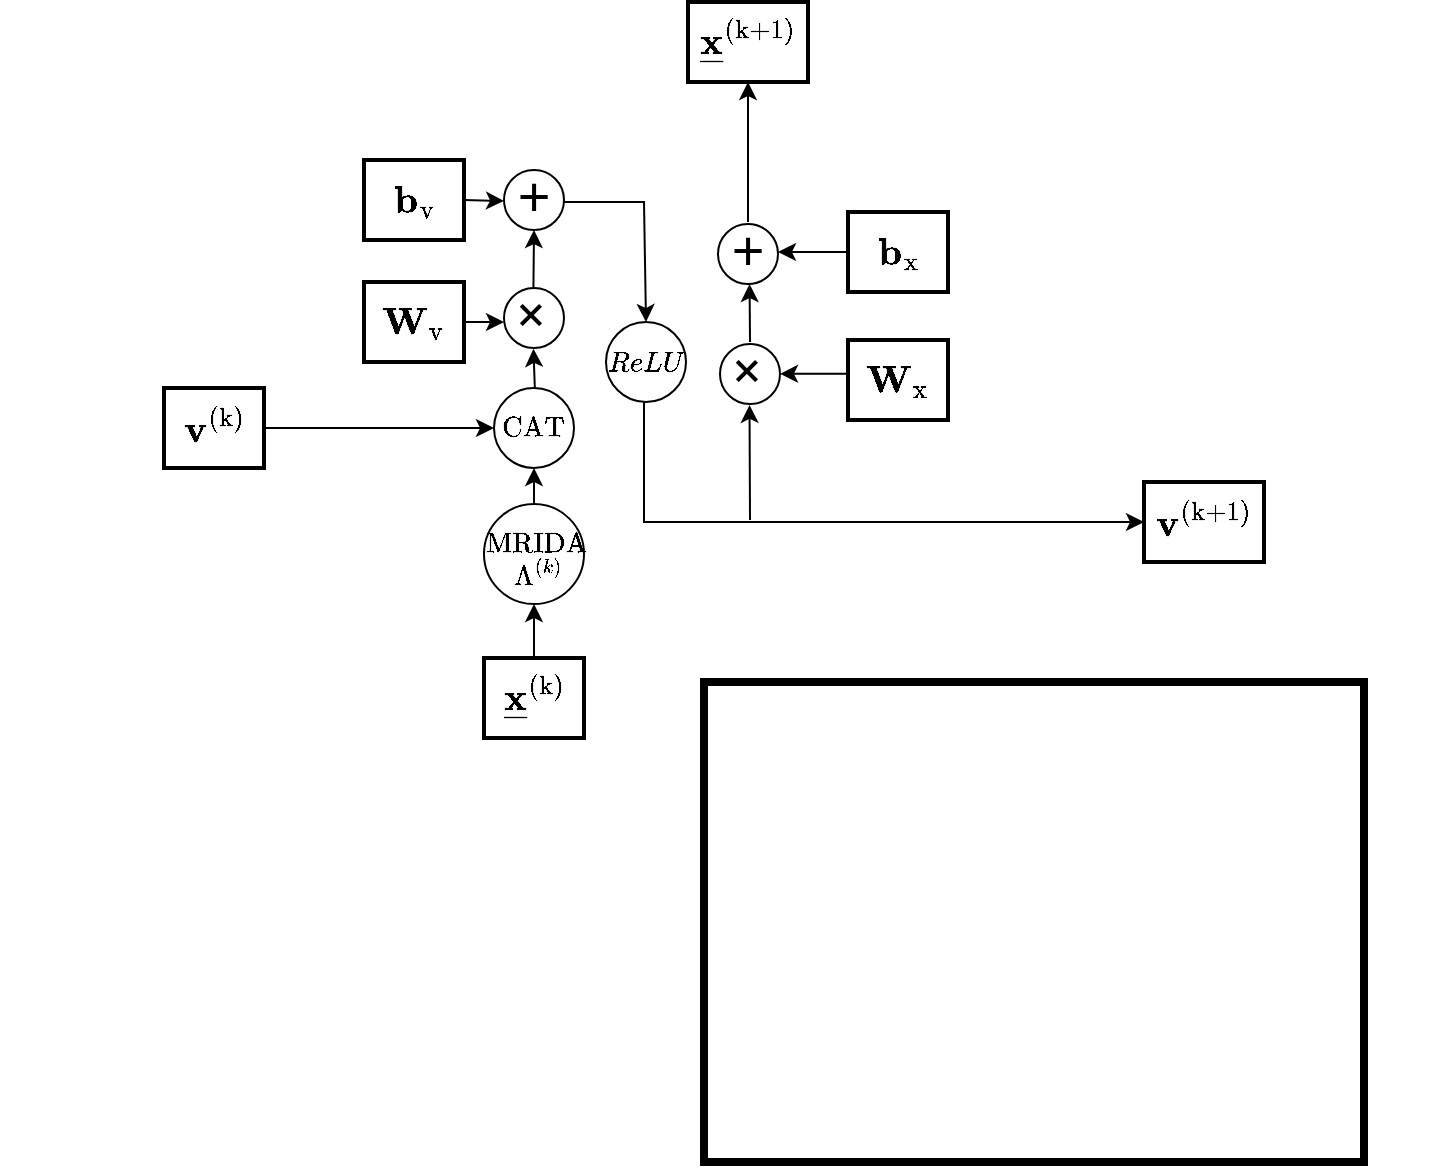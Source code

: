 <mxfile version="26.0.16">
  <diagram name="Page-1" id="LILOfGXhODGndpCMy18m">
    <mxGraphModel dx="171" dy="118" grid="1" gridSize="10" guides="1" tooltips="1" connect="1" arrows="1" fold="1" page="1" pageScale="1" pageWidth="850" pageHeight="1100" math="1" shadow="0">
      <root>
        <mxCell id="0" />
        <mxCell id="1" parent="0" />
        <mxCell id="wWsefobUhynSy_OAa6-d-1" value="" style="rounded=0;whiteSpace=wrap;html=1;fillColor=none;strokeWidth=4;movable=1;resizable=1;rotatable=1;deletable=1;editable=1;locked=0;connectable=1;" parent="1" vertex="1">
          <mxGeometry x="330" y="460" width="330" height="240" as="geometry" />
        </mxCell>
        <mxCell id="wWsefobUhynSy_OAa6-d-2" value="&lt;font style=&quot;font-size: 16px;&quot;&gt;$$\mathbf{W}_\mathrm{v}$$&lt;/font&gt;" style="rounded=0;whiteSpace=wrap;html=1;strokeWidth=2;" parent="1" vertex="1">
          <mxGeometry x="160" y="260" width="50" height="40" as="geometry" />
        </mxCell>
        <mxCell id="TFhZrps5ij43pGCwZ_8e-2" value="&lt;font style=&quot;font-size: 16px;&quot;&gt;$$\mathbf{b}_\mathrm{v}$$&lt;/font&gt;" style="rounded=0;whiteSpace=wrap;html=1;strokeWidth=2;" vertex="1" parent="1">
          <mxGeometry x="160" y="199" width="50" height="40" as="geometry" />
        </mxCell>
        <mxCell id="TFhZrps5ij43pGCwZ_8e-3" value="&lt;font style=&quot;font-size: 16px;&quot;&gt;$$\underline{\mathbf{x}}^{(\mathrm{k})}$$&lt;/font&gt;" style="rounded=0;whiteSpace=wrap;html=1;strokeWidth=2;" vertex="1" parent="1">
          <mxGeometry x="220" y="448" width="50" height="40" as="geometry" />
        </mxCell>
        <mxCell id="TFhZrps5ij43pGCwZ_8e-4" value="&lt;font style=&quot;font-size: 16px;&quot;&gt;$$\underline{\mathbf{x}}^{(\mathrm{k+1})}$$&lt;/font&gt;" style="rounded=0;whiteSpace=wrap;html=1;strokeWidth=2;" vertex="1" parent="1">
          <mxGeometry x="322" y="120" width="60" height="40" as="geometry" />
        </mxCell>
        <mxCell id="TFhZrps5ij43pGCwZ_8e-32" value="" style="edgeStyle=orthogonalEdgeStyle;rounded=0;orthogonalLoop=1;jettySize=auto;html=1;entryX=0;entryY=0.5;entryDx=0;entryDy=0;" edge="1" parent="1" source="TFhZrps5ij43pGCwZ_8e-5" target="TFhZrps5ij43pGCwZ_8e-24">
          <mxGeometry relative="1" as="geometry" />
        </mxCell>
        <mxCell id="TFhZrps5ij43pGCwZ_8e-5" value="&lt;font style=&quot;font-size: 16px;&quot;&gt;$$\mathbf{v}^{(\mathrm{k})}$$&lt;/font&gt;" style="rounded=0;whiteSpace=wrap;html=1;strokeWidth=2;" vertex="1" parent="1">
          <mxGeometry x="60" y="313" width="50" height="40" as="geometry" />
        </mxCell>
        <mxCell id="TFhZrps5ij43pGCwZ_8e-6" value="&lt;font style=&quot;font-size: 16px;&quot;&gt;$$\mathbf{v}^{(\mathrm{k+1})}$$&lt;/font&gt;" style="rounded=0;whiteSpace=wrap;html=1;strokeWidth=2;" vertex="1" parent="1">
          <mxGeometry x="550" y="360" width="60" height="40" as="geometry" />
        </mxCell>
        <mxCell id="TFhZrps5ij43pGCwZ_8e-7" value="&lt;font style=&quot;font-size: 16px;&quot;&gt;$$\mathbf{b}_\mathrm{x}$$&lt;/font&gt;" style="rounded=0;whiteSpace=wrap;html=1;strokeWidth=2;" vertex="1" parent="1">
          <mxGeometry x="402" y="225" width="50" height="40" as="geometry" />
        </mxCell>
        <mxCell id="TFhZrps5ij43pGCwZ_8e-8" value="&lt;font style=&quot;font-size: 16px;&quot;&gt;$$\mathbf{W}_\mathrm{x}$$&lt;/font&gt;" style="rounded=0;whiteSpace=wrap;html=1;strokeWidth=2;" vertex="1" parent="1">
          <mxGeometry x="402" y="289" width="50" height="40" as="geometry" />
        </mxCell>
        <mxCell id="TFhZrps5ij43pGCwZ_8e-14" value="" style="group" vertex="1" connectable="0" parent="1">
          <mxGeometry x="215" y="202" width="60" height="32" as="geometry" />
        </mxCell>
        <mxCell id="TFhZrps5ij43pGCwZ_8e-10" value="" style="ellipse;whiteSpace=wrap;html=1;aspect=fixed;" vertex="1" parent="TFhZrps5ij43pGCwZ_8e-14">
          <mxGeometry x="15" y="2" width="30" height="30" as="geometry" />
        </mxCell>
        <mxCell id="TFhZrps5ij43pGCwZ_8e-13" value="&lt;font style=&quot;font-size: 28px;&quot;&gt;+&lt;/font&gt;" style="text;html=1;align=center;verticalAlign=middle;whiteSpace=wrap;rounded=0;" vertex="1" parent="TFhZrps5ij43pGCwZ_8e-14">
          <mxGeometry width="60" height="30" as="geometry" />
        </mxCell>
        <mxCell id="TFhZrps5ij43pGCwZ_8e-42" value="" style="endArrow=classic;html=1;rounded=0;exitX=1;exitY=0.5;exitDx=0;exitDy=0;" edge="1" parent="TFhZrps5ij43pGCwZ_8e-14" source="TFhZrps5ij43pGCwZ_8e-2">
          <mxGeometry width="50" height="50" relative="1" as="geometry">
            <mxPoint x="-10.23" y="16.5" as="sourcePoint" />
            <mxPoint x="15" y="17.5" as="targetPoint" />
          </mxGeometry>
        </mxCell>
        <mxCell id="TFhZrps5ij43pGCwZ_8e-15" value="" style="group;rotation=-45;" vertex="1" connectable="0" parent="1">
          <mxGeometry x="214" y="261" width="60" height="32" as="geometry" />
        </mxCell>
        <mxCell id="TFhZrps5ij43pGCwZ_8e-16" value="" style="ellipse;whiteSpace=wrap;html=1;aspect=fixed;rotation=-45;" vertex="1" parent="TFhZrps5ij43pGCwZ_8e-15">
          <mxGeometry x="16" y="2" width="30" height="30" as="geometry" />
        </mxCell>
        <mxCell id="TFhZrps5ij43pGCwZ_8e-17" value="&lt;font style=&quot;font-size: 28px;&quot;&gt;+&lt;/font&gt;" style="text;html=1;align=center;verticalAlign=middle;whiteSpace=wrap;rounded=0;rotation=-45;" vertex="1" parent="TFhZrps5ij43pGCwZ_8e-15">
          <mxGeometry x="-1" width="60" height="30" as="geometry" />
        </mxCell>
        <mxCell id="TFhZrps5ij43pGCwZ_8e-41" value="" style="endArrow=classic;html=1;rounded=0;entryX=0.5;entryY=1;entryDx=0;entryDy=0;exitX=0.5;exitY=0;exitDx=0;exitDy=0;" edge="1" parent="TFhZrps5ij43pGCwZ_8e-15" target="TFhZrps5ij43pGCwZ_8e-10">
          <mxGeometry width="50" height="50" relative="1" as="geometry">
            <mxPoint x="30.71" y="2" as="sourcePoint" />
            <mxPoint x="31.29" y="-18" as="targetPoint" />
          </mxGeometry>
        </mxCell>
        <mxCell id="TFhZrps5ij43pGCwZ_8e-18" value="" style="group" vertex="1" connectable="0" parent="1">
          <mxGeometry x="350" y="220" width="60" height="32" as="geometry" />
        </mxCell>
        <mxCell id="TFhZrps5ij43pGCwZ_8e-19" value="" style="ellipse;whiteSpace=wrap;html=1;aspect=fixed;" vertex="1" parent="TFhZrps5ij43pGCwZ_8e-18">
          <mxGeometry x="-13" y="11" width="30" height="30" as="geometry" />
        </mxCell>
        <mxCell id="TFhZrps5ij43pGCwZ_8e-20" value="&lt;font style=&quot;font-size: 28px;&quot;&gt;+&lt;/font&gt;" style="text;html=1;align=center;verticalAlign=middle;whiteSpace=wrap;rounded=0;movable=0;resizable=0;rotatable=0;deletable=0;editable=0;locked=1;connectable=0;" vertex="1" parent="TFhZrps5ij43pGCwZ_8e-18">
          <mxGeometry x="-28" y="9" width="60" height="30" as="geometry" />
        </mxCell>
        <mxCell id="TFhZrps5ij43pGCwZ_8e-21" value="" style="group;rotation=-45;" vertex="1" connectable="0" parent="1">
          <mxGeometry x="350" y="280" width="60" height="32" as="geometry" />
        </mxCell>
        <mxCell id="TFhZrps5ij43pGCwZ_8e-22" value="" style="ellipse;whiteSpace=wrap;html=1;aspect=fixed;rotation=-45;" vertex="1" parent="TFhZrps5ij43pGCwZ_8e-21">
          <mxGeometry x="-12" y="11" width="30" height="30" as="geometry" />
        </mxCell>
        <mxCell id="TFhZrps5ij43pGCwZ_8e-23" value="&lt;font style=&quot;font-size: 28px;&quot;&gt;+&lt;/font&gt;" style="text;html=1;align=center;verticalAlign=middle;whiteSpace=wrap;rounded=0;rotation=-45;" vertex="1" parent="TFhZrps5ij43pGCwZ_8e-21">
          <mxGeometry x="-29" y="9" width="60" height="30" as="geometry" />
        </mxCell>
        <mxCell id="TFhZrps5ij43pGCwZ_8e-54" value="" style="endArrow=classic;html=1;rounded=0;exitX=0;exitY=0.5;exitDx=0;exitDy=0;" edge="1" parent="TFhZrps5ij43pGCwZ_8e-21">
          <mxGeometry width="50" height="50" relative="1" as="geometry">
            <mxPoint x="53" y="25.89" as="sourcePoint" />
            <mxPoint x="18" y="25.89" as="targetPoint" />
          </mxGeometry>
        </mxCell>
        <mxCell id="TFhZrps5ij43pGCwZ_8e-24" value="$$\mathrm{CAT}$$" style="ellipse;whiteSpace=wrap;html=1;aspect=fixed;" vertex="1" parent="1">
          <mxGeometry x="225" y="313" width="40" height="40" as="geometry" />
        </mxCell>
        <mxCell id="TFhZrps5ij43pGCwZ_8e-47" value="" style="edgeStyle=orthogonalEdgeStyle;rounded=0;orthogonalLoop=1;jettySize=auto;html=1;exitX=0.5;exitY=1;exitDx=0;exitDy=0;entryX=0;entryY=0.5;entryDx=0;entryDy=0;" edge="1" parent="1" source="TFhZrps5ij43pGCwZ_8e-29" target="TFhZrps5ij43pGCwZ_8e-6">
          <mxGeometry relative="1" as="geometry">
            <mxPoint x="490" y="390" as="targetPoint" />
            <Array as="points">
              <mxPoint x="300" y="320" />
              <mxPoint x="300" y="380" />
            </Array>
          </mxGeometry>
        </mxCell>
        <mxCell id="TFhZrps5ij43pGCwZ_8e-29" value="$$ReLU$$" style="ellipse;whiteSpace=wrap;html=1;aspect=fixed;" vertex="1" parent="1">
          <mxGeometry x="281" y="280" width="40" height="40" as="geometry" />
        </mxCell>
        <mxCell id="TFhZrps5ij43pGCwZ_8e-30" value="" style="group;movable=1;resizable=1;rotatable=1;deletable=1;editable=1;locked=0;connectable=1;" vertex="1" connectable="0" parent="1">
          <mxGeometry x="214" y="369" width="63" height="52" as="geometry" />
        </mxCell>
        <mxCell id="TFhZrps5ij43pGCwZ_8e-26" value="" style="ellipse;whiteSpace=wrap;html=1;aspect=fixed;" vertex="1" parent="TFhZrps5ij43pGCwZ_8e-30">
          <mxGeometry x="6" y="2" width="50" height="50" as="geometry" />
        </mxCell>
        <mxCell id="TFhZrps5ij43pGCwZ_8e-27" value="$$\mathrm{MRIDA}$$" style="text;html=1;align=center;verticalAlign=middle;whiteSpace=wrap;rounded=0;movable=1;resizable=1;rotatable=1;deletable=1;editable=1;locked=0;connectable=1;" vertex="1" parent="TFhZrps5ij43pGCwZ_8e-30">
          <mxGeometry x="2" y="7" width="60" height="30" as="geometry" />
        </mxCell>
        <mxCell id="TFhZrps5ij43pGCwZ_8e-28" value="$$\Lambda^{(k)}$$" style="text;html=1;align=center;verticalAlign=middle;whiteSpace=wrap;rounded=0;movable=1;resizable=1;rotatable=1;deletable=1;editable=1;locked=0;connectable=1;" vertex="1" parent="TFhZrps5ij43pGCwZ_8e-30">
          <mxGeometry x="3" y="22" width="60" height="30" as="geometry" />
        </mxCell>
        <mxCell id="TFhZrps5ij43pGCwZ_8e-35" value="" style="endArrow=classic;html=1;rounded=0;exitX=0.5;exitY=0;exitDx=0;exitDy=0;entryX=0.5;entryY=1;entryDx=0;entryDy=0;" edge="1" parent="1" source="TFhZrps5ij43pGCwZ_8e-3" target="TFhZrps5ij43pGCwZ_8e-26">
          <mxGeometry width="50" height="50" relative="1" as="geometry">
            <mxPoint x="160" y="520" as="sourcePoint" />
            <mxPoint x="246" y="420" as="targetPoint" />
          </mxGeometry>
        </mxCell>
        <mxCell id="TFhZrps5ij43pGCwZ_8e-36" value="" style="endArrow=classic;html=1;rounded=0;entryX=0.5;entryY=1;entryDx=0;entryDy=0;exitX=0.5;exitY=0;exitDx=0;exitDy=0;" edge="1" parent="1" source="TFhZrps5ij43pGCwZ_8e-26" target="TFhZrps5ij43pGCwZ_8e-24">
          <mxGeometry width="50" height="50" relative="1" as="geometry">
            <mxPoint x="274.44" y="353" as="sourcePoint" />
            <mxPoint x="274.44" y="322" as="targetPoint" />
          </mxGeometry>
        </mxCell>
        <mxCell id="TFhZrps5ij43pGCwZ_8e-40" value="" style="endArrow=classic;html=1;rounded=0;entryX=0.315;entryY=0.951;entryDx=0;entryDy=0;exitX=0.5;exitY=0;exitDx=0;exitDy=0;entryPerimeter=0;" edge="1" parent="1" target="TFhZrps5ij43pGCwZ_8e-17">
          <mxGeometry width="50" height="50" relative="1" as="geometry">
            <mxPoint x="245.42" y="313" as="sourcePoint" />
            <mxPoint x="245.42" y="295" as="targetPoint" />
          </mxGeometry>
        </mxCell>
        <mxCell id="TFhZrps5ij43pGCwZ_8e-44" value="" style="endArrow=classic;html=1;rounded=0;exitX=1;exitY=0.5;exitDx=0;exitDy=0;" edge="1" parent="1" source="wWsefobUhynSy_OAa6-d-2">
          <mxGeometry width="50" height="50" relative="1" as="geometry">
            <mxPoint x="210" y="281.75" as="sourcePoint" />
            <mxPoint x="230" y="280" as="targetPoint" />
          </mxGeometry>
        </mxCell>
        <mxCell id="TFhZrps5ij43pGCwZ_8e-46" value="" style="endArrow=classic;html=1;rounded=0;exitX=0.75;exitY=0.6;exitDx=0;exitDy=0;exitPerimeter=0;entryX=0.5;entryY=0;entryDx=0;entryDy=0;" edge="1" parent="1" source="TFhZrps5ij43pGCwZ_8e-13" target="TFhZrps5ij43pGCwZ_8e-29">
          <mxGeometry width="50" height="50" relative="1" as="geometry">
            <mxPoint x="290" y="270" as="sourcePoint" />
            <mxPoint x="340" y="220" as="targetPoint" />
            <Array as="points">
              <mxPoint x="300" y="220" />
            </Array>
          </mxGeometry>
        </mxCell>
        <mxCell id="TFhZrps5ij43pGCwZ_8e-49" value="" style="endArrow=classic;html=1;rounded=0;entryX=0.315;entryY=0.953;entryDx=0;entryDy=0;entryPerimeter=0;" edge="1" parent="1" target="TFhZrps5ij43pGCwZ_8e-23">
          <mxGeometry width="50" height="50" relative="1" as="geometry">
            <mxPoint x="353" y="379" as="sourcePoint" />
            <mxPoint x="353" y="329" as="targetPoint" />
          </mxGeometry>
        </mxCell>
        <mxCell id="TFhZrps5ij43pGCwZ_8e-50" value="" style="endArrow=classic;html=1;rounded=0;entryX=0.315;entryY=0.953;entryDx=0;entryDy=0;entryPerimeter=0;" edge="1" parent="1">
          <mxGeometry width="50" height="50" relative="1" as="geometry">
            <mxPoint x="353" y="290" as="sourcePoint" />
            <mxPoint x="352.78" y="261" as="targetPoint" />
          </mxGeometry>
        </mxCell>
        <mxCell id="TFhZrps5ij43pGCwZ_8e-51" value="" style="edgeStyle=orthogonalEdgeStyle;rounded=0;orthogonalLoop=1;jettySize=auto;html=1;" edge="1" parent="1" target="TFhZrps5ij43pGCwZ_8e-4">
          <mxGeometry relative="1" as="geometry">
            <mxPoint x="352" y="230" as="sourcePoint" />
            <Array as="points">
              <mxPoint x="352" y="200" />
              <mxPoint x="352" y="200" />
            </Array>
          </mxGeometry>
        </mxCell>
        <mxCell id="TFhZrps5ij43pGCwZ_8e-52" value="" style="endArrow=classic;html=1;rounded=0;exitX=0;exitY=0.5;exitDx=0;exitDy=0;" edge="1" parent="1" source="TFhZrps5ij43pGCwZ_8e-7">
          <mxGeometry width="50" height="50" relative="1" as="geometry">
            <mxPoint x="399" y="245" as="sourcePoint" />
            <mxPoint x="367" y="245" as="targetPoint" />
          </mxGeometry>
        </mxCell>
      </root>
    </mxGraphModel>
  </diagram>
</mxfile>
